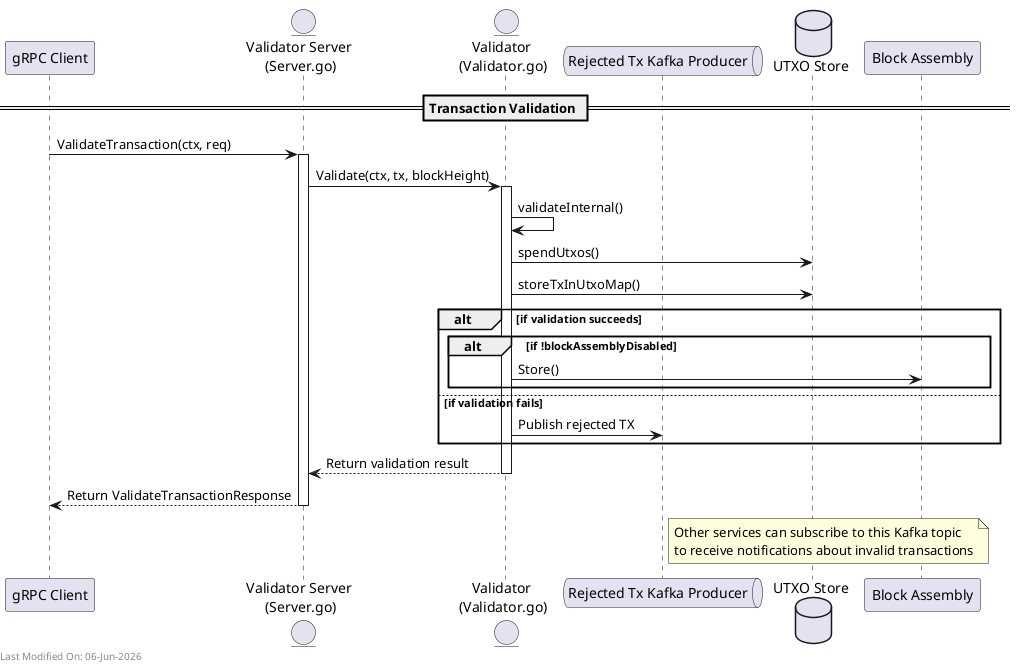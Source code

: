 @startuml
participant "gRPC Client" as Client
entity "Validator Server \n(Server.go)" as ValidatorServer
entity "Validator \n(Validator.go)" as Validator
queue "Rejected Tx Kafka Producer" as RejectedKafka
database "UTXO Store" as UTXOStore
participant "Block Assembly" as BlockAssembly

== Transaction Validation ==
Client -> ValidatorServer: ValidateTransaction(ctx, req)
activate ValidatorServer
ValidatorServer -> Validator: Validate(ctx, tx, blockHeight)
activate Validator

Validator -> Validator: validateInternal()
Validator -> UTXOStore: spendUtxos()
Validator -> UTXOStore: storeTxInUtxoMap()

alt if validation succeeds
    alt if !blockAssemblyDisabled
        Validator -> BlockAssembly: Store()
    end
else if validation fails
    Validator -> RejectedKafka: Publish rejected TX
end

Validator --> ValidatorServer: Return validation result
deactivate Validator

ValidatorServer --> Client: Return ValidateTransactionResponse
deactivate ValidatorServer

note right of RejectedKafka
  Other services can subscribe to this Kafka topic
  to receive notifications about invalid transactions
end note

left footer Last Modified On: %date("dd-MMM-yyyy")

@enduml
